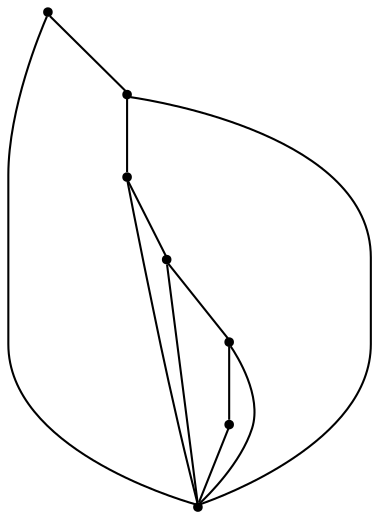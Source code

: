 graph {
  node [shape=point,comment="{\"directed\":false,\"doi\":\"10.1007/978-3-540-31843-9_3\",\"figure\":\"4 (2)\"}"]

  v0 [pos="1201.9736055595931,2241.928581964402"]
  v1 [pos="1201.9736055595931,2061.928531101772"]
  v2 [pos="1081.9512354651163,2241.928581964402"]
  v3 [pos="1201.9736055595931,2121.9285056704566"]
  v4 [pos="1201.9736055595931,2181.9285438174293"]
  v5 [pos="1201.9736055595931,2301.928556533087"]
  v6 [pos="1201.9736055595931,2361.928531101772"]

  v1 -- v2 [id="-5",pos="1201.9736055595931,2061.928531101772 1081.9512354651163,2241.928581964402 1081.9512354651163,2241.928581964402 1081.9512354651163,2241.928581964402"]
  v3 -- v2 [id="-6",pos="1201.9736055595931,2121.9285056704566 1081.9512354651163,2241.928581964402 1081.9512354651163,2241.928581964402 1081.9512354651163,2241.928581964402"]
  v4 -- v2 [id="-7",pos="1201.9736055595931,2181.9285438174293 1081.9512354651163,2241.928581964402 1081.9512354651163,2241.928581964402 1081.9512354651163,2241.928581964402"]
  v0 -- v2 [id="-8",pos="1201.9736055595931,2241.928581964402 1081.9512354651163,2241.928581964402 1081.9512354651163,2241.928581964402 1081.9512354651163,2241.928581964402"]
  v5 -- v2 [id="-9",pos="1201.9736055595931,2301.928556533087 1081.9512354651163,2241.928581964402 1081.9512354651163,2241.928581964402 1081.9512354651163,2241.928581964402"]
  v6 -- v2 [id="-12",pos="1201.9736055595931,2361.928531101772 1081.9512354651163,2241.928581964402 1081.9512354651163,2241.928581964402 1081.9512354651163,2241.928581964402"]
  v6 -- v5 [id="-14",pos="1201.9736055595931,2361.928531101772 1201.9736055595931,2301.928556533087 1201.9736055595931,2301.928556533087 1201.9736055595931,2301.928556533087"]
  v5 -- v0 [id="-15",pos="1201.9736055595931,2301.928556533087 1201.9736055595931,2241.928581964402 1201.9736055595931,2241.928581964402 1201.9736055595931,2241.928581964402"]
  v0 -- v4 [id="-16",pos="1201.9736055595931,2241.928581964402 1201.9736055595931,2181.9285438174293 1201.9736055595931,2181.9285438174293 1201.9736055595931,2181.9285438174293"]
  v4 -- v3 [id="-17",pos="1201.9736055595931,2181.9285438174293 1201.9736055595931,2121.9285056704566 1201.9736055595931,2121.9285056704566 1201.9736055595931,2121.9285056704566"]
  v3 -- v1 [id="-18",pos="1201.9736055595931,2121.9285056704566 1201.9736055595931,2061.928531101772 1201.9736055595931,2061.928531101772 1201.9736055595931,2061.928531101772"]
}